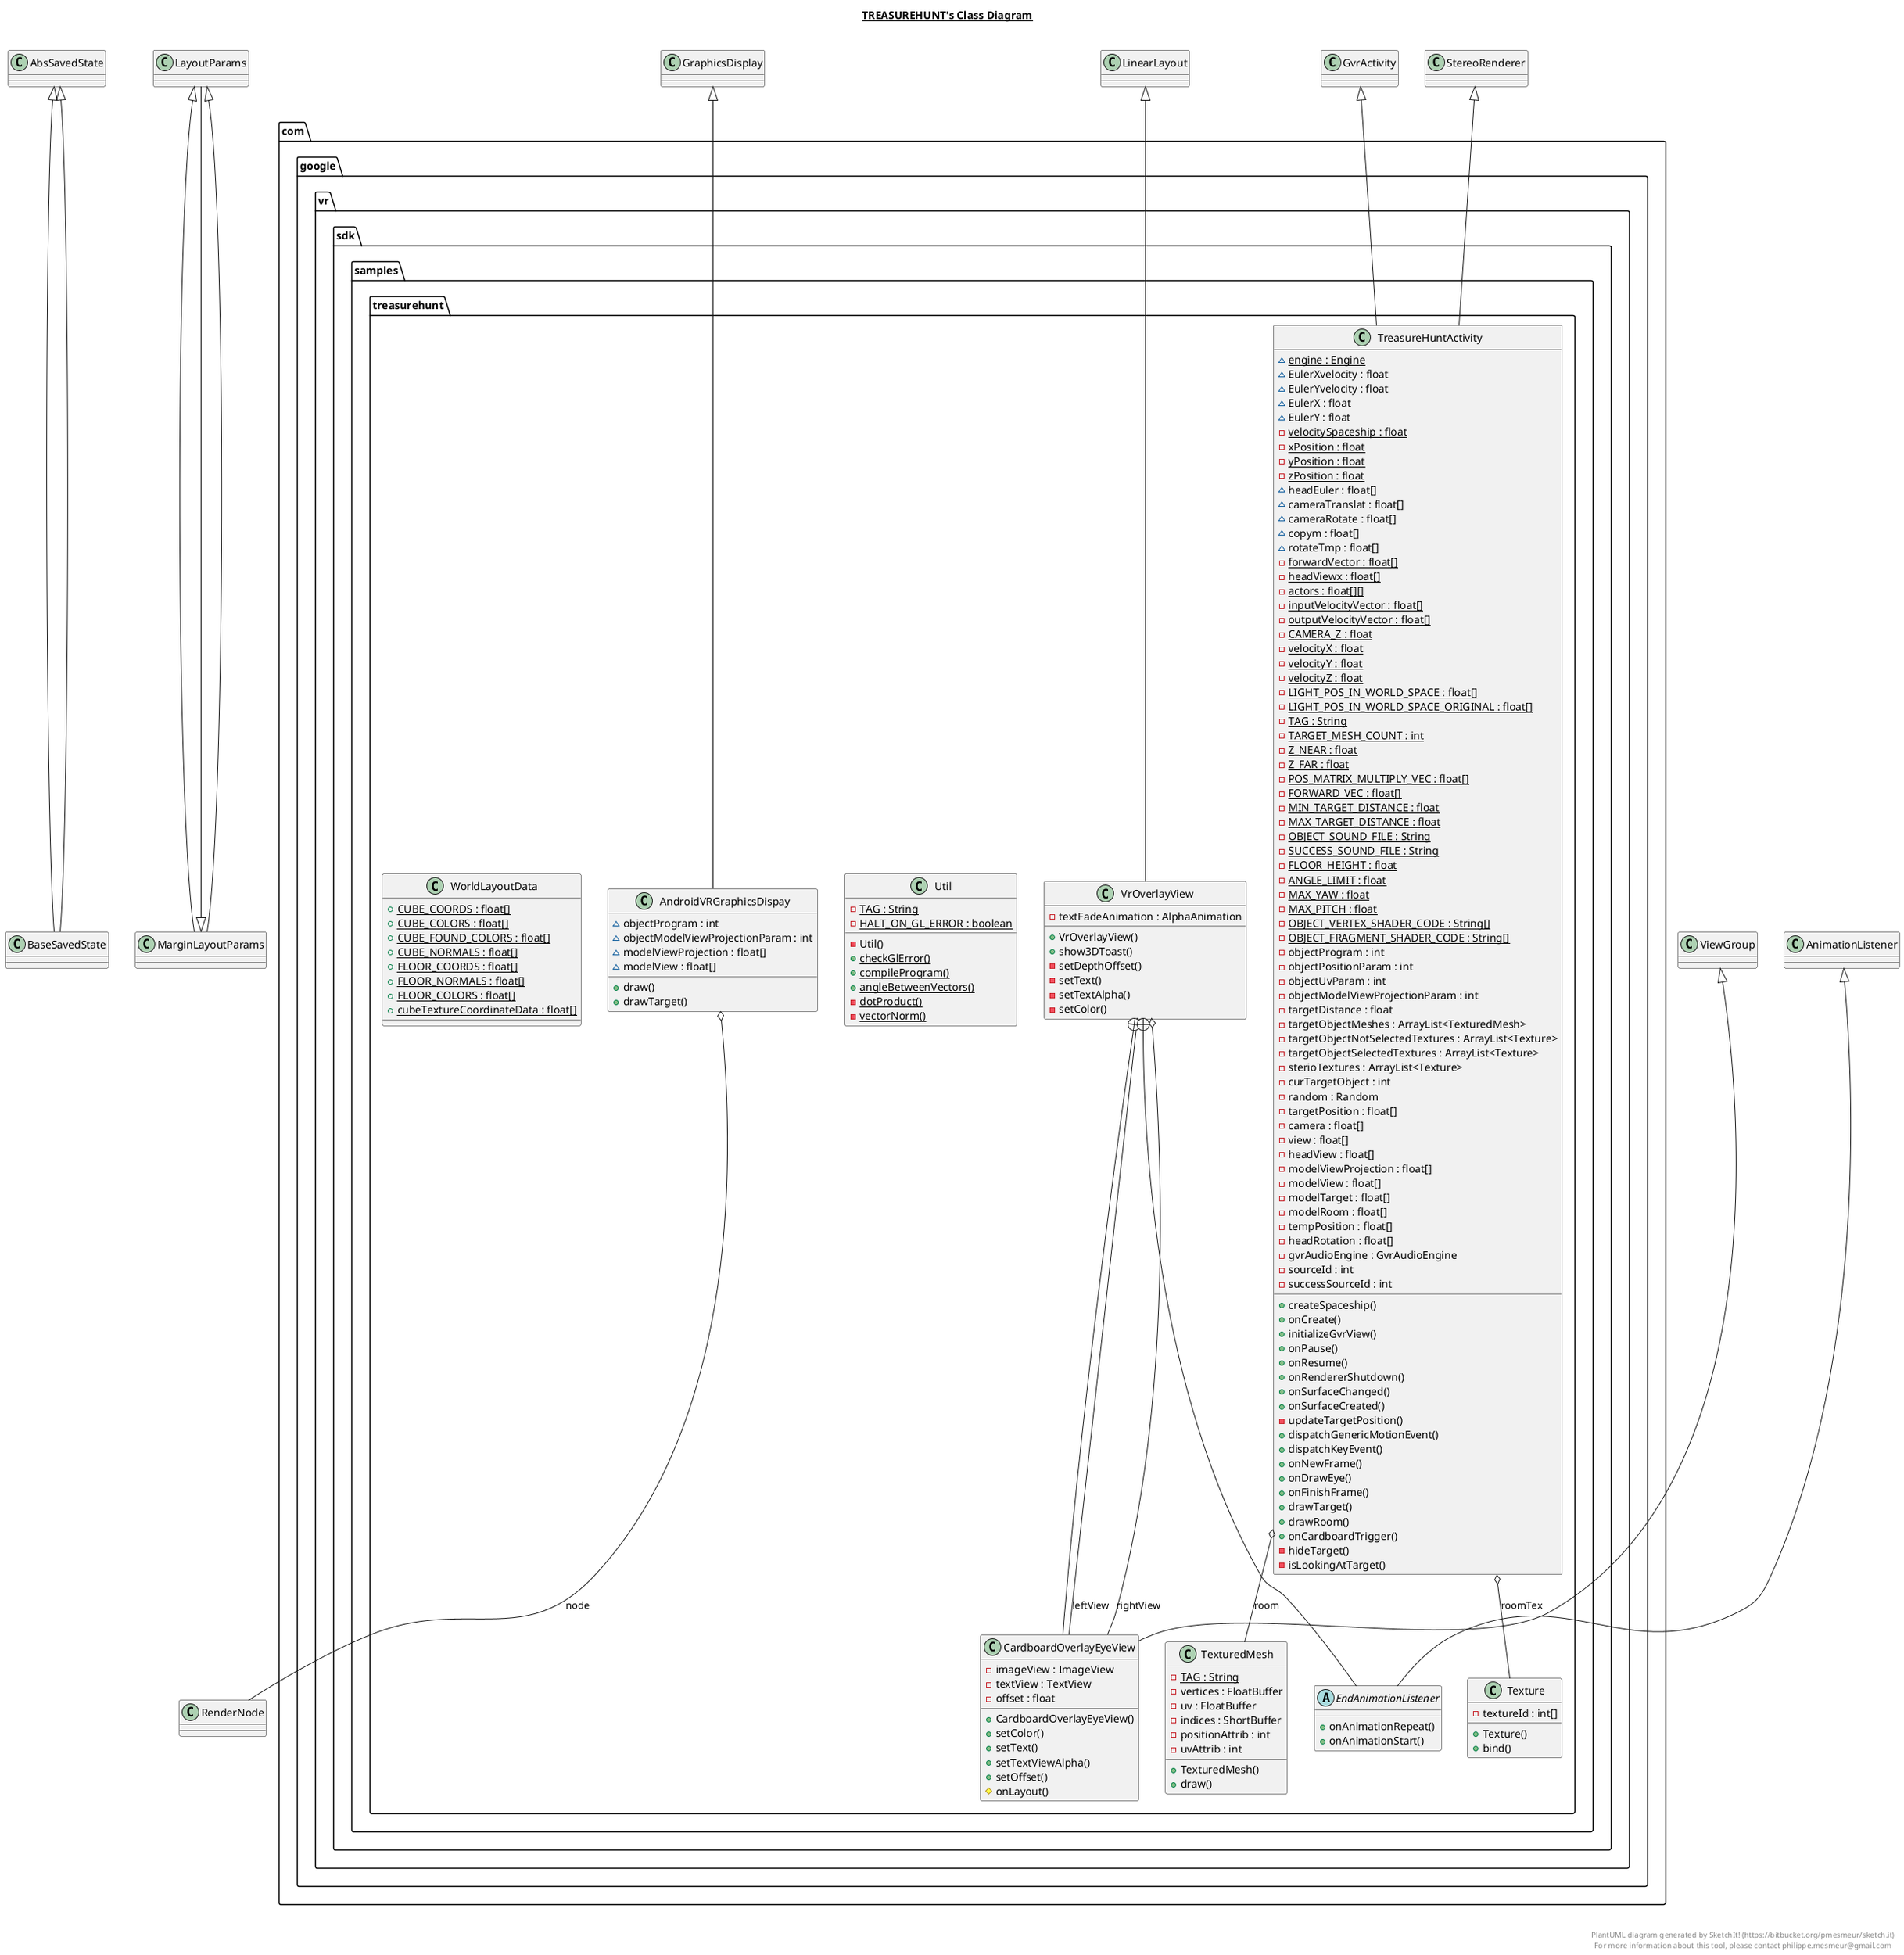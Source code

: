 @startuml

title __TREASUREHUNT's Class Diagram__\n

  package com.google.vr.sdk.samples.treasurehunt {
    class AndroidVRGraphicsDispay {
        ~ objectProgram : int
        ~ objectModelViewProjectionParam : int
        ~ modelViewProjection : float[]
        ~ modelView : float[]
        + draw()
        + drawTarget()
    }
  }
  

  package com.google.vr.sdk.samples.treasurehunt {
    class Texture {
        - textureId : int[]
        + Texture()
        + bind()
    }
  }
  

  package com.google.vr.sdk.samples.treasurehunt {
    class TexturedMesh {
        {static} - TAG : String
        - vertices : FloatBuffer
        - uv : FloatBuffer
        - indices : ShortBuffer
        - positionAttrib : int
        - uvAttrib : int
        + TexturedMesh()
        + draw()
    }
  }
  

  package com.google.vr.sdk.samples.treasurehunt {
    class TreasureHuntActivity {
        {static} ~ engine : Engine
        ~ EulerXvelocity : float
        ~ EulerYvelocity : float
        ~ EulerX : float
        ~ EulerY : float
        {static} - velocitySpaceship : float
        {static} - xPosition : float
        {static} - yPosition : float
        {static} - zPosition : float
        ~ headEuler : float[]
        ~ cameraTranslat : float[]
        ~ cameraRotate : float[]
        ~ copym : float[]
        ~ rotateTmp : float[]
        {static} - forwardVector : float[]
        {static} - headViewx : float[]
        {static} - actors : float[][]
        {static} - inputVelocityVector : float[]
        {static} - outputVelocityVector : float[]
        {static} - CAMERA_Z : float
        {static} - velocityX : float
        {static} - velocityY : float
        {static} - velocityZ : float
        {static} - LIGHT_POS_IN_WORLD_SPACE : float[]
        {static} - LIGHT_POS_IN_WORLD_SPACE_ORIGINAL : float[]
        {static} - TAG : String
        {static} - TARGET_MESH_COUNT : int
        {static} - Z_NEAR : float
        {static} - Z_FAR : float
        {static} - POS_MATRIX_MULTIPLY_VEC : float[]
        {static} - FORWARD_VEC : float[]
        {static} - MIN_TARGET_DISTANCE : float
        {static} - MAX_TARGET_DISTANCE : float
        {static} - OBJECT_SOUND_FILE : String
        {static} - SUCCESS_SOUND_FILE : String
        {static} - FLOOR_HEIGHT : float
        {static} - ANGLE_LIMIT : float
        {static} - MAX_YAW : float
        {static} - MAX_PITCH : float
        {static} - OBJECT_VERTEX_SHADER_CODE : String[]
        {static} - OBJECT_FRAGMENT_SHADER_CODE : String[]
        - objectProgram : int
        - objectPositionParam : int
        - objectUvParam : int
        - objectModelViewProjectionParam : int
        - targetDistance : float
        - targetObjectMeshes : ArrayList<TexturedMesh>
        - targetObjectNotSelectedTextures : ArrayList<Texture>
        - targetObjectSelectedTextures : ArrayList<Texture>
        - sterioTextures : ArrayList<Texture>
        - curTargetObject : int
        - random : Random
        - targetPosition : float[]
        - camera : float[]
        - view : float[]
        - headView : float[]
        - modelViewProjection : float[]
        - modelView : float[]
        - modelTarget : float[]
        - modelRoom : float[]
        - tempPosition : float[]
        - headRotation : float[]
        - gvrAudioEngine : GvrAudioEngine
        - sourceId : int
        - successSourceId : int
        + createSpaceship()
        + onCreate()
        + initializeGvrView()
        + onPause()
        + onResume()
        + onRendererShutdown()
        + onSurfaceChanged()
        + onSurfaceCreated()
        - updateTargetPosition()
        + dispatchGenericMotionEvent()
        + dispatchKeyEvent()
        + onNewFrame()
        + onDrawEye()
        + onFinishFrame()
        + drawTarget()
        + drawRoom()
        + onCardboardTrigger()
        - hideTarget()
        - isLookingAtTarget()
    }
  }
  

  package com.google.vr.sdk.samples.treasurehunt {
    class Util {
        {static} - TAG : String
        {static} - HALT_ON_GL_ERROR : boolean
        - Util()
        {static} + checkGlError()
        {static} + compileProgram()
        {static} + angleBetweenVectors()
        {static} - dotProduct()
        {static} - vectorNorm()
    }
  }
  

  package com.google.vr.sdk.samples.treasurehunt {
    class VrOverlayView {
        - textFadeAnimation : AlphaAnimation
        + VrOverlayView()
        + show3DToast()
        - setDepthOffset()
        - setText()
        - setTextAlpha()
        - setColor()
    }
  }
  

  package com.google.vr.sdk.samples.treasurehunt {
    abstract class EndAnimationListener {
        + onAnimationRepeat()
        + onAnimationStart()
    }
  }
  

  package com.google.vr.sdk.samples.treasurehunt {
    class CardboardOverlayEyeView {
        - imageView : ImageView
        - textView : TextView
        - offset : float
        + CardboardOverlayEyeView()
        + setColor()
        + setText()
        + setTextViewAlpha()
        + setOffset()
        # onLayout()
    }
  }
  

  package com.google.vr.sdk.samples.treasurehunt {
    class WorldLayoutData {
        {static} + CUBE_COORDS : float[]
        {static} + CUBE_COLORS : float[]
        {static} + CUBE_FOUND_COLORS : float[]
        {static} + CUBE_NORMALS : float[]
        {static} + FLOOR_COORDS : float[]
        {static} + FLOOR_NORMALS : float[]
        {static} + FLOOR_COLORS : float[]
        {static} + cubeTextureCoordinateData : float[]
    }
  }
  

  AndroidVRGraphicsDispay -up-|> GraphicsDisplay
  AndroidVRGraphicsDispay o-- RenderNode : node
  TreasureHuntActivity -up-|> StereoRenderer
  TreasureHuntActivity -up-|> GvrActivity
  TreasureHuntActivity o-- TexturedMesh : room
  TreasureHuntActivity o-- Texture : roomTex
  VrOverlayView -up-|> LinearLayout
  VrOverlayView o-- CardboardOverlayEyeView : leftView
  VrOverlayView o-- CardboardOverlayEyeView : rightView
  VrOverlayView +-down- EndAnimationListener
  VrOverlayView +-down- CardboardOverlayEyeView
  EndAnimationListener -up-|> AnimationListener
  CardboardOverlayEyeView -up-|> ViewGroup
  MarginLayoutParams -up-|> LayoutParams
  BaseSavedState -up-|> AbsSavedState
  LayoutParams -up-|> MarginLayoutParams
  MarginLayoutParams -up-|> LayoutParams
  BaseSavedState -up-|> AbsSavedState


right footer


PlantUML diagram generated by SketchIt! (https://bitbucket.org/pmesmeur/sketch.it)
For more information about this tool, please contact philippe.mesmeur@gmail.com
endfooter

@enduml
